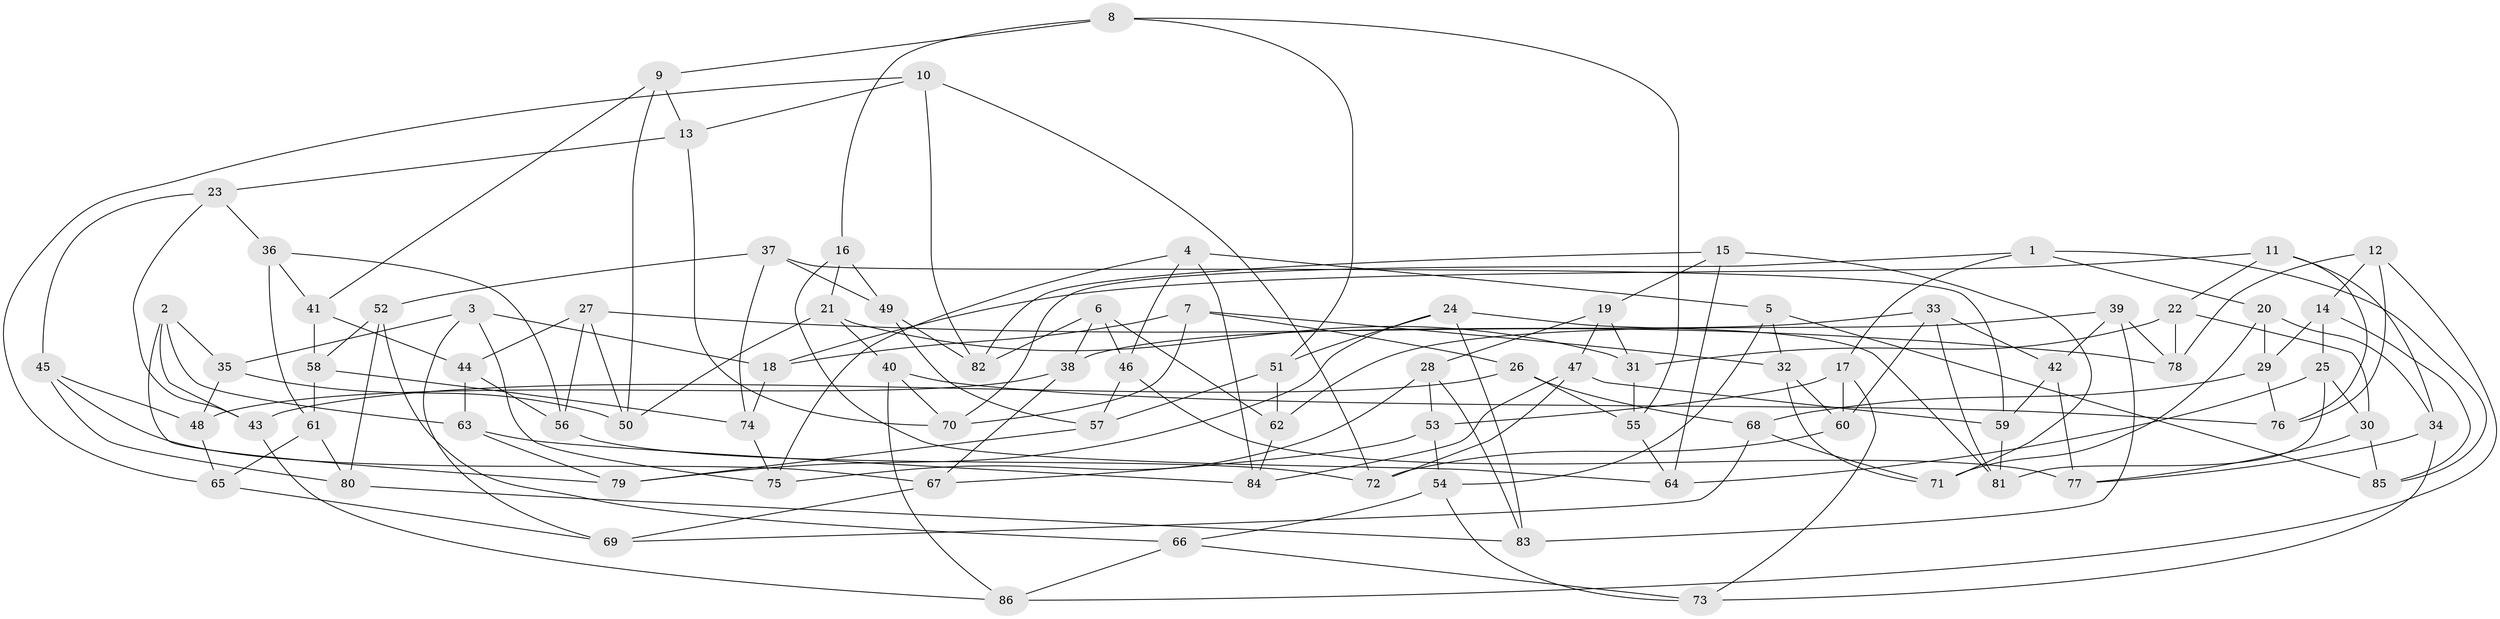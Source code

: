 // coarse degree distribution, {4: 0.46511627906976744, 9: 0.046511627906976744, 2: 0.023255813953488372, 5: 0.16279069767441862, 3: 0.11627906976744186, 6: 0.09302325581395349, 8: 0.023255813953488372, 7: 0.046511627906976744, 10: 0.023255813953488372}
// Generated by graph-tools (version 1.1) at 2025/02/03/04/25 22:02:59]
// undirected, 86 vertices, 172 edges
graph export_dot {
graph [start="1"]
  node [color=gray90,style=filled];
  1;
  2;
  3;
  4;
  5;
  6;
  7;
  8;
  9;
  10;
  11;
  12;
  13;
  14;
  15;
  16;
  17;
  18;
  19;
  20;
  21;
  22;
  23;
  24;
  25;
  26;
  27;
  28;
  29;
  30;
  31;
  32;
  33;
  34;
  35;
  36;
  37;
  38;
  39;
  40;
  41;
  42;
  43;
  44;
  45;
  46;
  47;
  48;
  49;
  50;
  51;
  52;
  53;
  54;
  55;
  56;
  57;
  58;
  59;
  60;
  61;
  62;
  63;
  64;
  65;
  66;
  67;
  68;
  69;
  70;
  71;
  72;
  73;
  74;
  75;
  76;
  77;
  78;
  79;
  80;
  81;
  82;
  83;
  84;
  85;
  86;
  1 -- 20;
  1 -- 85;
  1 -- 17;
  1 -- 70;
  2 -- 35;
  2 -- 43;
  2 -- 63;
  2 -- 79;
  3 -- 35;
  3 -- 18;
  3 -- 69;
  3 -- 75;
  4 -- 75;
  4 -- 84;
  4 -- 46;
  4 -- 5;
  5 -- 32;
  5 -- 54;
  5 -- 85;
  6 -- 46;
  6 -- 82;
  6 -- 62;
  6 -- 38;
  7 -- 32;
  7 -- 70;
  7 -- 26;
  7 -- 18;
  8 -- 16;
  8 -- 55;
  8 -- 9;
  8 -- 51;
  9 -- 13;
  9 -- 50;
  9 -- 41;
  10 -- 13;
  10 -- 72;
  10 -- 65;
  10 -- 82;
  11 -- 76;
  11 -- 22;
  11 -- 18;
  11 -- 34;
  12 -- 76;
  12 -- 14;
  12 -- 78;
  12 -- 86;
  13 -- 23;
  13 -- 70;
  14 -- 85;
  14 -- 29;
  14 -- 25;
  15 -- 71;
  15 -- 64;
  15 -- 82;
  15 -- 19;
  16 -- 21;
  16 -- 64;
  16 -- 49;
  17 -- 60;
  17 -- 53;
  17 -- 73;
  18 -- 74;
  19 -- 47;
  19 -- 28;
  19 -- 31;
  20 -- 34;
  20 -- 71;
  20 -- 29;
  21 -- 50;
  21 -- 40;
  21 -- 31;
  22 -- 30;
  22 -- 78;
  22 -- 31;
  23 -- 36;
  23 -- 45;
  23 -- 43;
  24 -- 51;
  24 -- 79;
  24 -- 83;
  24 -- 81;
  25 -- 64;
  25 -- 81;
  25 -- 30;
  26 -- 68;
  26 -- 43;
  26 -- 55;
  27 -- 56;
  27 -- 78;
  27 -- 50;
  27 -- 44;
  28 -- 53;
  28 -- 75;
  28 -- 83;
  29 -- 68;
  29 -- 76;
  30 -- 77;
  30 -- 85;
  31 -- 55;
  32 -- 60;
  32 -- 71;
  33 -- 60;
  33 -- 38;
  33 -- 42;
  33 -- 81;
  34 -- 73;
  34 -- 77;
  35 -- 48;
  35 -- 50;
  36 -- 61;
  36 -- 41;
  36 -- 56;
  37 -- 49;
  37 -- 52;
  37 -- 74;
  37 -- 59;
  38 -- 67;
  38 -- 48;
  39 -- 78;
  39 -- 83;
  39 -- 62;
  39 -- 42;
  40 -- 86;
  40 -- 76;
  40 -- 70;
  41 -- 44;
  41 -- 58;
  42 -- 77;
  42 -- 59;
  43 -- 86;
  44 -- 63;
  44 -- 56;
  45 -- 48;
  45 -- 67;
  45 -- 80;
  46 -- 77;
  46 -- 57;
  47 -- 72;
  47 -- 59;
  47 -- 84;
  48 -- 65;
  49 -- 57;
  49 -- 82;
  51 -- 57;
  51 -- 62;
  52 -- 80;
  52 -- 66;
  52 -- 58;
  53 -- 54;
  53 -- 67;
  54 -- 73;
  54 -- 66;
  55 -- 64;
  56 -- 72;
  57 -- 79;
  58 -- 74;
  58 -- 61;
  59 -- 81;
  60 -- 72;
  61 -- 80;
  61 -- 65;
  62 -- 84;
  63 -- 79;
  63 -- 84;
  65 -- 69;
  66 -- 86;
  66 -- 73;
  67 -- 69;
  68 -- 71;
  68 -- 69;
  74 -- 75;
  80 -- 83;
}
